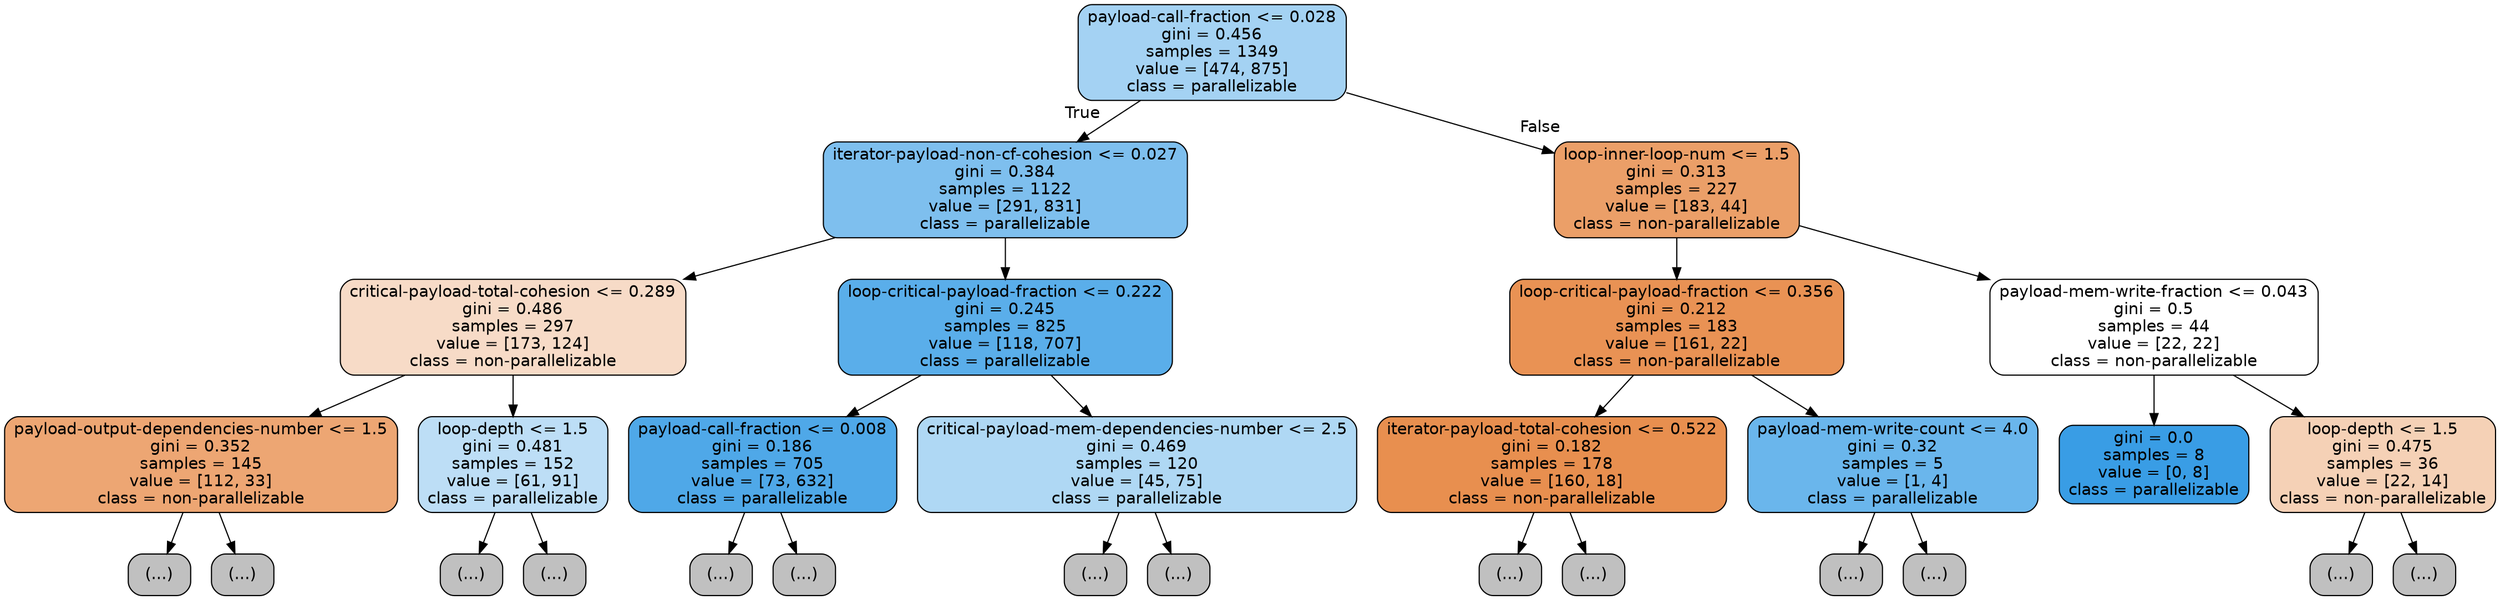 digraph Tree {
node [shape=box, style="filled, rounded", color="black", fontname=helvetica] ;
edge [fontname=helvetica] ;
0 [label="payload-call-fraction <= 0.028\ngini = 0.456\nsamples = 1349\nvalue = [474, 875]\nclass = parallelizable", fillcolor="#399de575"] ;
1 [label="iterator-payload-non-cf-cohesion <= 0.027\ngini = 0.384\nsamples = 1122\nvalue = [291, 831]\nclass = parallelizable", fillcolor="#399de5a6"] ;
0 -> 1 [labeldistance=2.5, labelangle=45, headlabel="True"] ;
2 [label="critical-payload-total-cohesion <= 0.289\ngini = 0.486\nsamples = 297\nvalue = [173, 124]\nclass = non-parallelizable", fillcolor="#e5813948"] ;
1 -> 2 ;
3 [label="payload-output-dependencies-number <= 1.5\ngini = 0.352\nsamples = 145\nvalue = [112, 33]\nclass = non-parallelizable", fillcolor="#e58139b4"] ;
2 -> 3 ;
4 [label="(...)", fillcolor="#C0C0C0"] ;
3 -> 4 ;
29 [label="(...)", fillcolor="#C0C0C0"] ;
3 -> 29 ;
40 [label="loop-depth <= 1.5\ngini = 0.481\nsamples = 152\nvalue = [61, 91]\nclass = parallelizable", fillcolor="#399de554"] ;
2 -> 40 ;
41 [label="(...)", fillcolor="#C0C0C0"] ;
40 -> 41 ;
46 [label="(...)", fillcolor="#C0C0C0"] ;
40 -> 46 ;
71 [label="loop-critical-payload-fraction <= 0.222\ngini = 0.245\nsamples = 825\nvalue = [118, 707]\nclass = parallelizable", fillcolor="#399de5d4"] ;
1 -> 71 ;
72 [label="payload-call-fraction <= 0.008\ngini = 0.186\nsamples = 705\nvalue = [73, 632]\nclass = parallelizable", fillcolor="#399de5e2"] ;
71 -> 72 ;
73 [label="(...)", fillcolor="#C0C0C0"] ;
72 -> 73 ;
168 [label="(...)", fillcolor="#C0C0C0"] ;
72 -> 168 ;
175 [label="critical-payload-mem-dependencies-number <= 2.5\ngini = 0.469\nsamples = 120\nvalue = [45, 75]\nclass = parallelizable", fillcolor="#399de566"] ;
71 -> 175 ;
176 [label="(...)", fillcolor="#C0C0C0"] ;
175 -> 176 ;
193 [label="(...)", fillcolor="#C0C0C0"] ;
175 -> 193 ;
220 [label="loop-inner-loop-num <= 1.5\ngini = 0.313\nsamples = 227\nvalue = [183, 44]\nclass = non-parallelizable", fillcolor="#e58139c2"] ;
0 -> 220 [labeldistance=2.5, labelangle=-45, headlabel="False"] ;
221 [label="loop-critical-payload-fraction <= 0.356\ngini = 0.212\nsamples = 183\nvalue = [161, 22]\nclass = non-parallelizable", fillcolor="#e58139dc"] ;
220 -> 221 ;
222 [label="iterator-payload-total-cohesion <= 0.522\ngini = 0.182\nsamples = 178\nvalue = [160, 18]\nclass = non-parallelizable", fillcolor="#e58139e2"] ;
221 -> 222 ;
223 [label="(...)", fillcolor="#C0C0C0"] ;
222 -> 223 ;
252 [label="(...)", fillcolor="#C0C0C0"] ;
222 -> 252 ;
255 [label="payload-mem-write-count <= 4.0\ngini = 0.32\nsamples = 5\nvalue = [1, 4]\nclass = parallelizable", fillcolor="#399de5bf"] ;
221 -> 255 ;
256 [label="(...)", fillcolor="#C0C0C0"] ;
255 -> 256 ;
257 [label="(...)", fillcolor="#C0C0C0"] ;
255 -> 257 ;
258 [label="payload-mem-write-fraction <= 0.043\ngini = 0.5\nsamples = 44\nvalue = [22, 22]\nclass = non-parallelizable", fillcolor="#e5813900"] ;
220 -> 258 ;
259 [label="gini = 0.0\nsamples = 8\nvalue = [0, 8]\nclass = parallelizable", fillcolor="#399de5ff"] ;
258 -> 259 ;
260 [label="loop-depth <= 1.5\ngini = 0.475\nsamples = 36\nvalue = [22, 14]\nclass = non-parallelizable", fillcolor="#e581395d"] ;
258 -> 260 ;
261 [label="(...)", fillcolor="#C0C0C0"] ;
260 -> 261 ;
270 [label="(...)", fillcolor="#C0C0C0"] ;
260 -> 270 ;
}